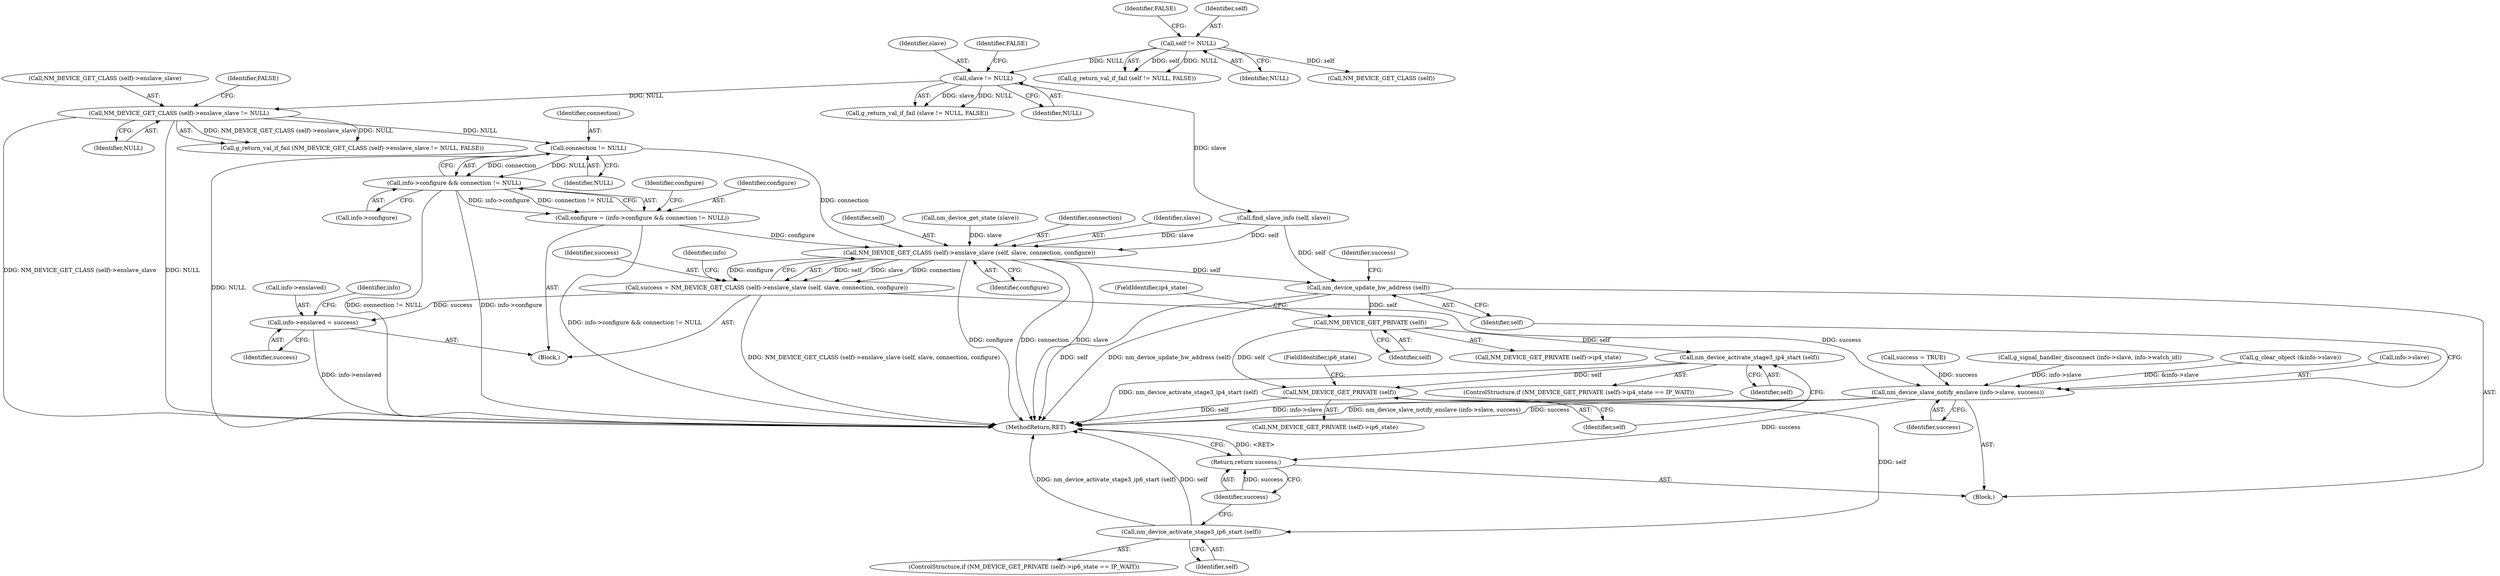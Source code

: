 digraph "0_NetworkManager_d5fc88e573fa58b93034b04d35a2454f5d28cad9@API" {
"1001009" [label="(Call,connection != NULL)"];
"1000977" [label="(Call,NM_DEVICE_GET_CLASS (self)->enslave_slave != NULL)"];
"1000972" [label="(Call,slave != NULL)"];
"1000967" [label="(Call,self != NULL)"];
"1001005" [label="(Call,info->configure && connection != NULL)"];
"1001003" [label="(Call,configure = (info->configure && connection != NULL))"];
"1001022" [label="(Call,NM_DEVICE_GET_CLASS (self)->enslave_slave (self, slave, connection, configure))"];
"1001020" [label="(Call,success = NM_DEVICE_GET_CLASS (self)->enslave_slave (self, slave, connection, configure))"];
"1001027" [label="(Call,info->enslaved = success)"];
"1001032" [label="(Call,nm_device_slave_notify_enslave (info->slave, success))"];
"1001060" [label="(Return,return success;)"];
"1001037" [label="(Call,nm_device_update_hw_address (self))"];
"1001045" [label="(Call,NM_DEVICE_GET_PRIVATE (self))"];
"1001049" [label="(Call,nm_device_activate_stage3_ip4_start (self))"];
"1001054" [label="(Call,NM_DEVICE_GET_PRIVATE (self))"];
"1001058" [label="(Call,nm_device_activate_stage3_ip6_start (self))"];
"1001002" [label="(Block,)"];
"1001005" [label="(Call,info->configure && connection != NULL)"];
"1001010" [label="(Identifier,connection)"];
"1000969" [label="(Identifier,NULL)"];
"1000973" [label="(Identifier,slave)"];
"1001003" [label="(Call,configure = (info->configure && connection != NULL))"];
"1001004" [label="(Identifier,configure)"];
"1001045" [label="(Call,NM_DEVICE_GET_PRIVATE (self))"];
"1000970" [label="(Identifier,FALSE)"];
"1001034" [label="(Identifier,info)"];
"1001060" [label="(Return,return success;)"];
"1001047" [label="(FieldIdentifier,ip4_state)"];
"1001028" [label="(Call,info->enslaved)"];
"1000966" [label="(Call,g_return_val_if_fail (self != NULL, FALSE))"];
"1001051" [label="(ControlStructure,if (NM_DEVICE_GET_PRIVATE (self)->ip6_state == IP_WAIT))"];
"1001009" [label="(Call,connection != NULL)"];
"1000982" [label="(Identifier,NULL)"];
"1001040" [label="(Identifier,success)"];
"1001027" [label="(Call,info->enslaved = success)"];
"1001013" [label="(Identifier,configure)"];
"1001020" [label="(Call,success = NM_DEVICE_GET_CLASS (self)->enslave_slave (self, slave, connection, configure))"];
"1001049" [label="(Call,nm_device_activate_stage3_ip4_start (self))"];
"1001026" [label="(Identifier,configure)"];
"1001054" [label="(Call,NM_DEVICE_GET_PRIVATE (self))"];
"1001056" [label="(FieldIdentifier,ip6_state)"];
"1000998" [label="(Call,success = TRUE)"];
"1000967" [label="(Call,self != NULL)"];
"1001029" [label="(Identifier,info)"];
"1001061" [label="(Identifier,success)"];
"1001023" [label="(Identifier,self)"];
"1000968" [label="(Identifier,self)"];
"1000939" [label="(Call,g_signal_handler_disconnect (info->slave, info->watch_id))"];
"1000971" [label="(Call,g_return_val_if_fail (slave != NULL, FALSE))"];
"1000946" [label="(Call,g_clear_object (&info->slave))"];
"1000976" [label="(Call,g_return_val_if_fail (NM_DEVICE_GET_CLASS (self)->enslave_slave != NULL, FALSE))"];
"1001022" [label="(Call,NM_DEVICE_GET_CLASS (self)->enslave_slave (self, slave, connection, configure))"];
"1000986" [label="(Call,find_slave_info (self, slave))"];
"1001031" [label="(Identifier,success)"];
"1001053" [label="(Call,NM_DEVICE_GET_PRIVATE (self)->ip6_state)"];
"1001058" [label="(Call,nm_device_activate_stage3_ip6_start (self))"];
"1001011" [label="(Identifier,NULL)"];
"1001037" [label="(Call,nm_device_update_hw_address (self))"];
"1001016" [label="(Call,nm_device_get_state (slave))"];
"1001006" [label="(Call,info->configure)"];
"1001032" [label="(Call,nm_device_slave_notify_enslave (info->slave, success))"];
"1000979" [label="(Call,NM_DEVICE_GET_CLASS (self))"];
"1001021" [label="(Identifier,success)"];
"1001050" [label="(Identifier,self)"];
"1001038" [label="(Identifier,self)"];
"1000978" [label="(Call,NM_DEVICE_GET_CLASS (self)->enslave_slave)"];
"1001046" [label="(Identifier,self)"];
"1000983" [label="(Identifier,FALSE)"];
"1001025" [label="(Identifier,connection)"];
"1007368" [label="(MethodReturn,RET)"];
"1001055" [label="(Identifier,self)"];
"1001044" [label="(Call,NM_DEVICE_GET_PRIVATE (self)->ip4_state)"];
"1000959" [label="(Block,)"];
"1001024" [label="(Identifier,slave)"];
"1001036" [label="(Identifier,success)"];
"1000975" [label="(Identifier,FALSE)"];
"1001033" [label="(Call,info->slave)"];
"1000974" [label="(Identifier,NULL)"];
"1001042" [label="(ControlStructure,if (NM_DEVICE_GET_PRIVATE (self)->ip4_state == IP_WAIT))"];
"1000977" [label="(Call,NM_DEVICE_GET_CLASS (self)->enslave_slave != NULL)"];
"1000972" [label="(Call,slave != NULL)"];
"1001059" [label="(Identifier,self)"];
"1001009" -> "1001005"  [label="AST: "];
"1001009" -> "1001011"  [label="CFG: "];
"1001010" -> "1001009"  [label="AST: "];
"1001011" -> "1001009"  [label="AST: "];
"1001005" -> "1001009"  [label="CFG: "];
"1001009" -> "1007368"  [label="DDG: NULL"];
"1001009" -> "1001005"  [label="DDG: connection"];
"1001009" -> "1001005"  [label="DDG: NULL"];
"1000977" -> "1001009"  [label="DDG: NULL"];
"1001009" -> "1001022"  [label="DDG: connection"];
"1000977" -> "1000976"  [label="AST: "];
"1000977" -> "1000982"  [label="CFG: "];
"1000978" -> "1000977"  [label="AST: "];
"1000982" -> "1000977"  [label="AST: "];
"1000983" -> "1000977"  [label="CFG: "];
"1000977" -> "1007368"  [label="DDG: NULL"];
"1000977" -> "1007368"  [label="DDG: NM_DEVICE_GET_CLASS (self)->enslave_slave"];
"1000977" -> "1000976"  [label="DDG: NM_DEVICE_GET_CLASS (self)->enslave_slave"];
"1000977" -> "1000976"  [label="DDG: NULL"];
"1000972" -> "1000977"  [label="DDG: NULL"];
"1000972" -> "1000971"  [label="AST: "];
"1000972" -> "1000974"  [label="CFG: "];
"1000973" -> "1000972"  [label="AST: "];
"1000974" -> "1000972"  [label="AST: "];
"1000975" -> "1000972"  [label="CFG: "];
"1000972" -> "1000971"  [label="DDG: slave"];
"1000972" -> "1000971"  [label="DDG: NULL"];
"1000967" -> "1000972"  [label="DDG: NULL"];
"1000972" -> "1000986"  [label="DDG: slave"];
"1000967" -> "1000966"  [label="AST: "];
"1000967" -> "1000969"  [label="CFG: "];
"1000968" -> "1000967"  [label="AST: "];
"1000969" -> "1000967"  [label="AST: "];
"1000970" -> "1000967"  [label="CFG: "];
"1000967" -> "1000966"  [label="DDG: self"];
"1000967" -> "1000966"  [label="DDG: NULL"];
"1000967" -> "1000979"  [label="DDG: self"];
"1001005" -> "1001003"  [label="AST: "];
"1001005" -> "1001006"  [label="CFG: "];
"1001006" -> "1001005"  [label="AST: "];
"1001003" -> "1001005"  [label="CFG: "];
"1001005" -> "1007368"  [label="DDG: connection != NULL"];
"1001005" -> "1007368"  [label="DDG: info->configure"];
"1001005" -> "1001003"  [label="DDG: info->configure"];
"1001005" -> "1001003"  [label="DDG: connection != NULL"];
"1001003" -> "1001002"  [label="AST: "];
"1001004" -> "1001003"  [label="AST: "];
"1001013" -> "1001003"  [label="CFG: "];
"1001003" -> "1007368"  [label="DDG: info->configure && connection != NULL"];
"1001003" -> "1001022"  [label="DDG: configure"];
"1001022" -> "1001020"  [label="AST: "];
"1001022" -> "1001026"  [label="CFG: "];
"1001023" -> "1001022"  [label="AST: "];
"1001024" -> "1001022"  [label="AST: "];
"1001025" -> "1001022"  [label="AST: "];
"1001026" -> "1001022"  [label="AST: "];
"1001020" -> "1001022"  [label="CFG: "];
"1001022" -> "1007368"  [label="DDG: slave"];
"1001022" -> "1007368"  [label="DDG: configure"];
"1001022" -> "1007368"  [label="DDG: connection"];
"1001022" -> "1001020"  [label="DDG: self"];
"1001022" -> "1001020"  [label="DDG: slave"];
"1001022" -> "1001020"  [label="DDG: connection"];
"1001022" -> "1001020"  [label="DDG: configure"];
"1000986" -> "1001022"  [label="DDG: self"];
"1000986" -> "1001022"  [label="DDG: slave"];
"1001016" -> "1001022"  [label="DDG: slave"];
"1001022" -> "1001037"  [label="DDG: self"];
"1001020" -> "1001002"  [label="AST: "];
"1001021" -> "1001020"  [label="AST: "];
"1001029" -> "1001020"  [label="CFG: "];
"1001020" -> "1007368"  [label="DDG: NM_DEVICE_GET_CLASS (self)->enslave_slave (self, slave, connection, configure)"];
"1001020" -> "1001027"  [label="DDG: success"];
"1001020" -> "1001032"  [label="DDG: success"];
"1001027" -> "1001002"  [label="AST: "];
"1001027" -> "1001031"  [label="CFG: "];
"1001028" -> "1001027"  [label="AST: "];
"1001031" -> "1001027"  [label="AST: "];
"1001034" -> "1001027"  [label="CFG: "];
"1001027" -> "1007368"  [label="DDG: info->enslaved"];
"1001032" -> "1000959"  [label="AST: "];
"1001032" -> "1001036"  [label="CFG: "];
"1001033" -> "1001032"  [label="AST: "];
"1001036" -> "1001032"  [label="AST: "];
"1001038" -> "1001032"  [label="CFG: "];
"1001032" -> "1007368"  [label="DDG: success"];
"1001032" -> "1007368"  [label="DDG: info->slave"];
"1001032" -> "1007368"  [label="DDG: nm_device_slave_notify_enslave (info->slave, success)"];
"1000939" -> "1001032"  [label="DDG: info->slave"];
"1000946" -> "1001032"  [label="DDG: &info->slave"];
"1000998" -> "1001032"  [label="DDG: success"];
"1001032" -> "1001060"  [label="DDG: success"];
"1001060" -> "1000959"  [label="AST: "];
"1001060" -> "1001061"  [label="CFG: "];
"1001061" -> "1001060"  [label="AST: "];
"1007368" -> "1001060"  [label="CFG: "];
"1001060" -> "1007368"  [label="DDG: <RET>"];
"1001061" -> "1001060"  [label="DDG: success"];
"1001037" -> "1000959"  [label="AST: "];
"1001037" -> "1001038"  [label="CFG: "];
"1001038" -> "1001037"  [label="AST: "];
"1001040" -> "1001037"  [label="CFG: "];
"1001037" -> "1007368"  [label="DDG: self"];
"1001037" -> "1007368"  [label="DDG: nm_device_update_hw_address (self)"];
"1000986" -> "1001037"  [label="DDG: self"];
"1001037" -> "1001045"  [label="DDG: self"];
"1001045" -> "1001044"  [label="AST: "];
"1001045" -> "1001046"  [label="CFG: "];
"1001046" -> "1001045"  [label="AST: "];
"1001047" -> "1001045"  [label="CFG: "];
"1001045" -> "1001049"  [label="DDG: self"];
"1001045" -> "1001054"  [label="DDG: self"];
"1001049" -> "1001042"  [label="AST: "];
"1001049" -> "1001050"  [label="CFG: "];
"1001050" -> "1001049"  [label="AST: "];
"1001055" -> "1001049"  [label="CFG: "];
"1001049" -> "1007368"  [label="DDG: nm_device_activate_stage3_ip4_start (self)"];
"1001049" -> "1001054"  [label="DDG: self"];
"1001054" -> "1001053"  [label="AST: "];
"1001054" -> "1001055"  [label="CFG: "];
"1001055" -> "1001054"  [label="AST: "];
"1001056" -> "1001054"  [label="CFG: "];
"1001054" -> "1007368"  [label="DDG: self"];
"1001054" -> "1001058"  [label="DDG: self"];
"1001058" -> "1001051"  [label="AST: "];
"1001058" -> "1001059"  [label="CFG: "];
"1001059" -> "1001058"  [label="AST: "];
"1001061" -> "1001058"  [label="CFG: "];
"1001058" -> "1007368"  [label="DDG: nm_device_activate_stage3_ip6_start (self)"];
"1001058" -> "1007368"  [label="DDG: self"];
}
